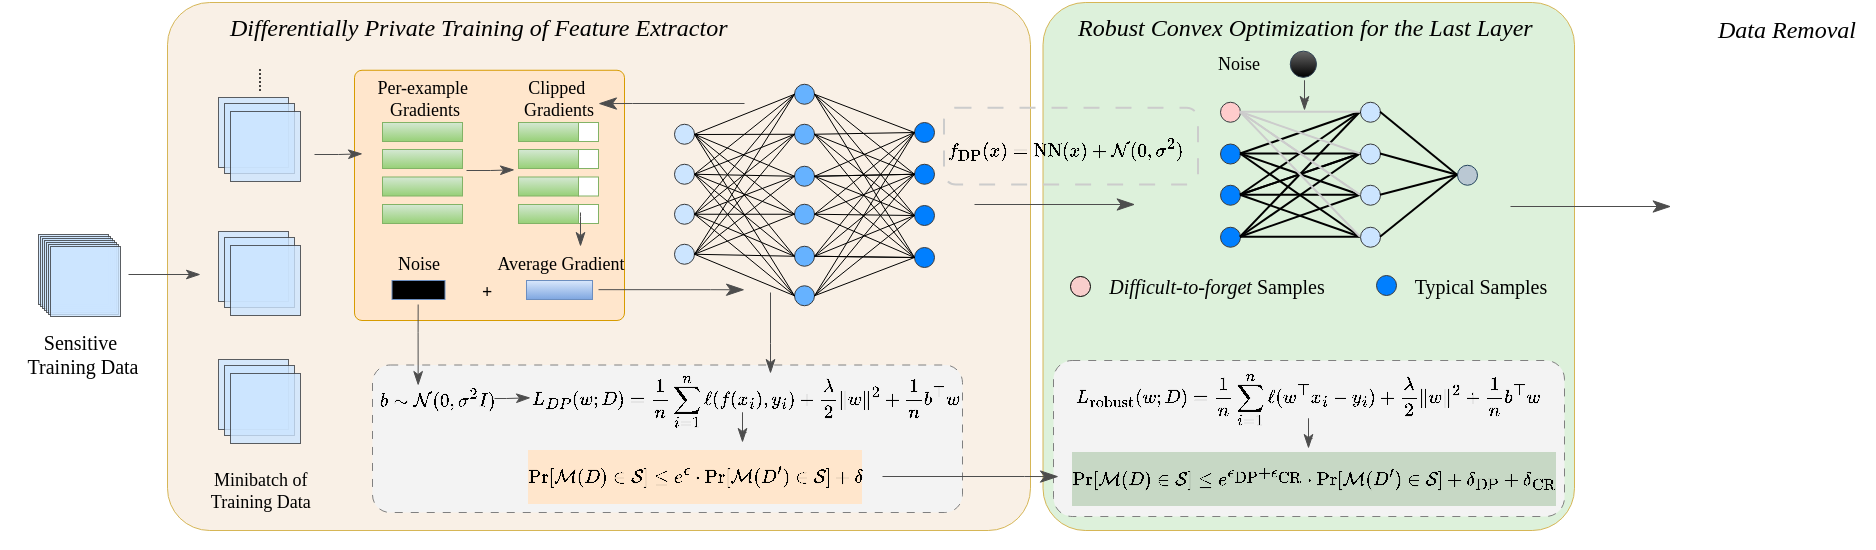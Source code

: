 <mxfile version="26.2.13" pages="2">
  <diagram name="第 1 页" id="GM0dqS-wm8BU5xjBhxpw">
    <mxGraphModel dx="870" dy="1608" grid="1" gridSize="10" guides="1" tooltips="1" connect="1" arrows="1" fold="1" page="1" pageScale="1" pageWidth="827" pageHeight="1169" math="1" shadow="0">
      <root>
        <mxCell id="0" />
        <mxCell id="1" parent="0" />
        <mxCell id="AB1XViqtD4gtvYILM2lC-33" value="" style="rounded=1;whiteSpace=wrap;html=1;arcSize=8;strokeWidth=0.5;fillColor=light-dark(#DDF1DB,#36210A);strokeColor=#d6b656;" vertex="1" parent="1">
          <mxGeometry x="544.25" y="-19" width="265.75" height="264" as="geometry" />
        </mxCell>
        <mxCell id="EaCpPoSZm-s5sCB1NcXg-171" value="" style="rounded=1;whiteSpace=wrap;html=1;arcSize=8;strokeWidth=0.5;fillColor=light-dark(#f9f0e6, #36210a);strokeColor=#d6b656;" vertex="1" parent="1">
          <mxGeometry x="106.5" y="-19" width="431.5" height="264" as="geometry" />
        </mxCell>
        <mxCell id="EaCpPoSZm-s5sCB1NcXg-173" value="" style="rounded=1;whiteSpace=wrap;html=1;arcSize=3;fillColor=#ffe6cc;strokeColor=#d79b00;strokeWidth=0.5;" vertex="1" parent="1">
          <mxGeometry x="200" y="14.88" width="135" height="125.12" as="geometry" />
        </mxCell>
        <mxCell id="EaCpPoSZm-s5sCB1NcXg-205" value="" style="rounded=1;whiteSpace=wrap;html=1;arcSize=12;strokeWidth=0.5;strokeColor=#808080;dashed=1;dashPattern=8 8;fillColor=#F3F3F3;" vertex="1" parent="1">
          <mxGeometry x="209" y="162.25" width="295" height="73.75" as="geometry" />
        </mxCell>
        <mxCell id="EaCpPoSZm-s5sCB1NcXg-2" value="" style="whiteSpace=wrap;html=1;aspect=fixed;strokeWidth=0.5;fillColor=#cce5ff;strokeColor=#36393d;opacity=80;" vertex="1" parent="1">
          <mxGeometry x="42" y="97" width="35" height="35" as="geometry" />
        </mxCell>
        <mxCell id="EaCpPoSZm-s5sCB1NcXg-5" value="" style="whiteSpace=wrap;html=1;aspect=fixed;strokeWidth=0.5;fillColor=#cce5ff;strokeColor=#36393d;opacity=80;" vertex="1" parent="1">
          <mxGeometry x="43" y="98" width="35" height="35" as="geometry" />
        </mxCell>
        <mxCell id="EaCpPoSZm-s5sCB1NcXg-6" value="" style="whiteSpace=wrap;html=1;aspect=fixed;strokeWidth=0.5;fillColor=#cce5ff;strokeColor=#36393d;opacity=80;" vertex="1" parent="1">
          <mxGeometry x="44" y="99" width="35" height="35" as="geometry" />
        </mxCell>
        <mxCell id="EaCpPoSZm-s5sCB1NcXg-7" value="" style="whiteSpace=wrap;html=1;aspect=fixed;strokeWidth=0.5;fillColor=#cce5ff;strokeColor=#36393d;opacity=80;" vertex="1" parent="1">
          <mxGeometry x="45" y="100" width="35" height="35" as="geometry" />
        </mxCell>
        <mxCell id="EaCpPoSZm-s5sCB1NcXg-8" value="" style="whiteSpace=wrap;html=1;aspect=fixed;strokeWidth=0.5;fillColor=#cce5ff;strokeColor=#36393d;opacity=80;" vertex="1" parent="1">
          <mxGeometry x="46" y="101" width="35" height="35" as="geometry" />
        </mxCell>
        <mxCell id="EaCpPoSZm-s5sCB1NcXg-9" value="" style="whiteSpace=wrap;html=1;aspect=fixed;strokeWidth=0.5;fillColor=#cce5ff;strokeColor=#36393d;opacity=80;" vertex="1" parent="1">
          <mxGeometry x="47" y="102" width="35" height="35" as="geometry" />
        </mxCell>
        <mxCell id="EaCpPoSZm-s5sCB1NcXg-10" value="Sensitive&amp;nbsp;&lt;div&gt;Training Data&lt;/div&gt;" style="text;html=1;align=center;verticalAlign=middle;resizable=0;points=[];autosize=1;strokeColor=none;fillColor=none;fontSize=10;fontFamily=Times New Roman;strokeWidth=0.5;" vertex="1" parent="1">
          <mxGeometry x="23.5" y="136.5" width="80" height="40" as="geometry" />
        </mxCell>
        <mxCell id="EaCpPoSZm-s5sCB1NcXg-15" value="Minibatch of&amp;nbsp;&lt;div&gt;Training&amp;nbsp;&lt;span style=&quot;background-color: transparent; color: light-dark(rgb(0, 0, 0), rgb(255, 255, 255));&quot;&gt;Data&amp;nbsp;&lt;/span&gt;&lt;/div&gt;" style="text;html=1;align=center;verticalAlign=middle;resizable=0;points=[];autosize=1;strokeColor=none;fillColor=none;fontSize=9;fontFamily=Times New Roman;" vertex="1" parent="1">
          <mxGeometry x="113.5" y="205" width="80" height="40" as="geometry" />
        </mxCell>
        <mxCell id="EaCpPoSZm-s5sCB1NcXg-16" value="" style="whiteSpace=wrap;html=1;aspect=fixed;strokeWidth=0.5;fillColor=#cce5ff;strokeColor=#36393d;opacity=80;" vertex="1" parent="1">
          <mxGeometry x="132" y="159.5" width="35" height="35" as="geometry" />
        </mxCell>
        <mxCell id="EaCpPoSZm-s5sCB1NcXg-17" value="" style="whiteSpace=wrap;html=1;aspect=fixed;strokeWidth=0.5;fillColor=#cce5ff;strokeColor=#36393d;opacity=80;" vertex="1" parent="1">
          <mxGeometry x="135" y="162.5" width="35" height="35" as="geometry" />
        </mxCell>
        <mxCell id="EaCpPoSZm-s5sCB1NcXg-22" value="" style="rounded=0;whiteSpace=wrap;html=1;strokeWidth=0.5;fillColor=#d5e8d4;strokeColor=#82b366;gradientColor=#97d077;" vertex="1" parent="1">
          <mxGeometry x="214" y="41" width="40" height="9.5" as="geometry" />
        </mxCell>
        <mxCell id="EaCpPoSZm-s5sCB1NcXg-24" value="" style="rounded=0;whiteSpace=wrap;html=1;strokeWidth=0.5;fillColor=#d5e8d4;strokeColor=#82b366;gradientColor=#97d077;" vertex="1" parent="1">
          <mxGeometry x="214" y="54.5" width="40" height="9.5" as="geometry" />
        </mxCell>
        <mxCell id="EaCpPoSZm-s5sCB1NcXg-25" value="" style="rounded=0;whiteSpace=wrap;html=1;strokeWidth=0.5;fillColor=#d5e8d4;strokeColor=#82b366;gradientColor=#97d077;" vertex="1" parent="1">
          <mxGeometry x="214" y="68.25" width="40" height="9.5" as="geometry" />
        </mxCell>
        <mxCell id="EaCpPoSZm-s5sCB1NcXg-26" value="" style="rounded=0;whiteSpace=wrap;html=1;strokeWidth=0.5;fillColor=#d5e8d4;strokeColor=#82b366;gradientColor=#97d077;" vertex="1" parent="1">
          <mxGeometry x="214" y="82" width="40" height="9.5" as="geometry" />
        </mxCell>
        <mxCell id="EaCpPoSZm-s5sCB1NcXg-27" value="Per-example&amp;nbsp;&lt;div&gt;Gradients&lt;/div&gt;" style="text;html=1;align=center;verticalAlign=middle;resizable=0;points=[];autosize=1;strokeColor=none;fillColor=none;fontSize=9;fontFamily=Times New Roman;" vertex="1" parent="1">
          <mxGeometry x="200" y="9" width="70" height="40" as="geometry" />
        </mxCell>
        <mxCell id="EaCpPoSZm-s5sCB1NcXg-28" value="......" style="text;html=1;align=center;verticalAlign=middle;resizable=0;points=[];autosize=1;strokeColor=none;fillColor=none;fontSize=8;fontFamily=Times New Roman;rotation=90;" vertex="1" parent="1">
          <mxGeometry x="136" y="9.5" width="40" height="20" as="geometry" />
        </mxCell>
        <mxCell id="EaCpPoSZm-s5sCB1NcXg-30" value="" style="rounded=0;whiteSpace=wrap;html=1;strokeWidth=0.5;fillColor=#d5e8d4;strokeColor=#82b366;gradientColor=#97d077;" vertex="1" parent="1">
          <mxGeometry x="282" y="41" width="30" height="9.5" as="geometry" />
        </mxCell>
        <mxCell id="EaCpPoSZm-s5sCB1NcXg-31" value="" style="rounded=0;whiteSpace=wrap;html=1;strokeWidth=0.5;strokeColor=light-dark(#82b366, #ededed);" vertex="1" parent="1">
          <mxGeometry x="312" y="41" width="10" height="9.5" as="geometry" />
        </mxCell>
        <mxCell id="EaCpPoSZm-s5sCB1NcXg-32" value="" style="rounded=0;whiteSpace=wrap;html=1;strokeWidth=0.5;fillColor=#d5e8d4;strokeColor=#82b366;gradientColor=#97d077;" vertex="1" parent="1">
          <mxGeometry x="282" y="54.5" width="30" height="9.5" as="geometry" />
        </mxCell>
        <mxCell id="EaCpPoSZm-s5sCB1NcXg-33" value="" style="rounded=0;whiteSpace=wrap;html=1;strokeWidth=0.5;strokeColor=light-dark(#82b366, #ededed);" vertex="1" parent="1">
          <mxGeometry x="312" y="54.5" width="10" height="9.5" as="geometry" />
        </mxCell>
        <mxCell id="EaCpPoSZm-s5sCB1NcXg-34" value="" style="rounded=0;whiteSpace=wrap;html=1;strokeWidth=0.5;fillColor=#d5e8d4;strokeColor=#82b366;gradientColor=#97d077;" vertex="1" parent="1">
          <mxGeometry x="282" y="68.25" width="30" height="9.5" as="geometry" />
        </mxCell>
        <mxCell id="EaCpPoSZm-s5sCB1NcXg-35" value="" style="rounded=0;whiteSpace=wrap;html=1;strokeWidth=0.5;strokeColor=light-dark(#82b366, #ededed);" vertex="1" parent="1">
          <mxGeometry x="312" y="68.25" width="10" height="9.5" as="geometry" />
        </mxCell>
        <mxCell id="EaCpPoSZm-s5sCB1NcXg-36" value="" style="rounded=0;whiteSpace=wrap;html=1;strokeWidth=0.5;fillColor=#d5e8d4;strokeColor=#82b366;gradientColor=#97d077;" vertex="1" parent="1">
          <mxGeometry x="282" y="82" width="30" height="9.5" as="geometry" />
        </mxCell>
        <mxCell id="EaCpPoSZm-s5sCB1NcXg-37" value="" style="rounded=0;whiteSpace=wrap;html=1;strokeWidth=0.5;strokeColor=light-dark(#82b366, #ededed);" vertex="1" parent="1">
          <mxGeometry x="312" y="82" width="10" height="9.5" as="geometry" />
        </mxCell>
        <mxCell id="EaCpPoSZm-s5sCB1NcXg-38" value="Clipped&amp;nbsp;&lt;div&gt;Gradients&lt;/div&gt;" style="text;html=1;align=center;verticalAlign=middle;resizable=0;points=[];autosize=1;strokeColor=none;fillColor=none;fontSize=9;fontFamily=Times New Roman;" vertex="1" parent="1">
          <mxGeometry x="272" y="9" width="60" height="40" as="geometry" />
        </mxCell>
        <mxCell id="EaCpPoSZm-s5sCB1NcXg-39" value="" style="rounded=0;whiteSpace=wrap;html=1;strokeWidth=0.5;fillColor=#dae8fc;strokeColor=#6c8ebf;gradientColor=#7ea6e0;" vertex="1" parent="1">
          <mxGeometry x="286" y="120" width="33" height="9.5" as="geometry" />
        </mxCell>
        <mxCell id="EaCpPoSZm-s5sCB1NcXg-40" value="Average&amp;nbsp;&lt;span style=&quot;background-color: transparent; color: light-dark(rgb(0, 0, 0), rgb(255, 255, 255));&quot;&gt;Gradient&lt;/span&gt;" style="text;html=1;align=center;verticalAlign=middle;resizable=0;points=[];autosize=1;strokeColor=none;fillColor=none;fontSize=9;fontFamily=Times New Roman;" vertex="1" parent="1">
          <mxGeometry x="257.5" y="102" width="90" height="20" as="geometry" />
        </mxCell>
        <mxCell id="EaCpPoSZm-s5sCB1NcXg-49" value="" style="ellipse;whiteSpace=wrap;html=1;aspect=fixed;fillColor=#66B2FF;strokeColor=#36393d;strokeWidth=0.5;" vertex="1" parent="1">
          <mxGeometry x="420" y="81.88" width="10" height="10" as="geometry" />
        </mxCell>
        <mxCell id="EaCpPoSZm-s5sCB1NcXg-53" value="" style="ellipse;whiteSpace=wrap;html=1;aspect=fixed;fillColor=#66B2FF;strokeColor=#36393d;strokeWidth=0.5;" vertex="1" parent="1">
          <mxGeometry x="420" y="62.88" width="10" height="10" as="geometry" />
        </mxCell>
        <mxCell id="EaCpPoSZm-s5sCB1NcXg-54" value="" style="ellipse;whiteSpace=wrap;html=1;aspect=fixed;fillColor=#66B2FF;strokeColor=#36393d;strokeWidth=0.5;" vertex="1" parent="1">
          <mxGeometry x="420" y="41.88" width="10" height="10" as="geometry" />
        </mxCell>
        <mxCell id="EaCpPoSZm-s5sCB1NcXg-55" value="" style="ellipse;whiteSpace=wrap;html=1;aspect=fixed;fillColor=#66B2FF;strokeColor=#36393d;strokeWidth=0.5;" vertex="1" parent="1">
          <mxGeometry x="420" y="21.88" width="10" height="10" as="geometry" />
        </mxCell>
        <mxCell id="EaCpPoSZm-s5sCB1NcXg-56" value="" style="ellipse;whiteSpace=wrap;html=1;aspect=fixed;fillColor=#66B2FF;strokeColor=#36393d;strokeWidth=0.5;" vertex="1" parent="1">
          <mxGeometry x="420" y="102.88" width="10" height="10" as="geometry" />
        </mxCell>
        <mxCell id="EaCpPoSZm-s5sCB1NcXg-64" value="" style="ellipse;whiteSpace=wrap;html=1;aspect=fixed;fillColor=#007FFF;strokeColor=#36393d;strokeWidth=0.5;direction=east;" vertex="1" parent="1">
          <mxGeometry x="480" y="82.5" width="10" height="10" as="geometry" />
        </mxCell>
        <mxCell id="EaCpPoSZm-s5sCB1NcXg-65" value="" style="ellipse;whiteSpace=wrap;html=1;aspect=fixed;fillColor=#007FFF;strokeColor=#36393d;strokeWidth=0.5;direction=east;" vertex="1" parent="1">
          <mxGeometry x="480" y="61.88" width="10" height="10" as="geometry" />
        </mxCell>
        <mxCell id="EaCpPoSZm-s5sCB1NcXg-66" value="" style="ellipse;whiteSpace=wrap;html=1;aspect=fixed;fillColor=#007FFF;strokeColor=#36393d;strokeWidth=0.5;direction=east;" vertex="1" parent="1">
          <mxGeometry x="480" y="41.0" width="10" height="10" as="geometry" />
        </mxCell>
        <mxCell id="EaCpPoSZm-s5sCB1NcXg-68" value="" style="ellipse;whiteSpace=wrap;html=1;aspect=fixed;fillColor=#007FFF;strokeColor=#36393d;strokeWidth=0.5;direction=east;" vertex="1" parent="1">
          <mxGeometry x="480" y="103.5" width="10" height="10" as="geometry" />
        </mxCell>
        <mxCell id="EaCpPoSZm-s5sCB1NcXg-70" value="" style="rounded=0;whiteSpace=wrap;html=1;strokeWidth=0.5;fillColor=light-dark(#000000,#1D293B);strokeColor=#6c8ebf;gradientColor=#7ea6e0;" vertex="1" parent="1">
          <mxGeometry x="218.75" y="120" width="26.5" height="9.5" as="geometry" />
        </mxCell>
        <mxCell id="EaCpPoSZm-s5sCB1NcXg-72" value="" style="ellipse;whiteSpace=wrap;html=1;aspect=fixed;fillColor=#66B2FF;strokeColor=#36393d;strokeWidth=0.5;" vertex="1" parent="1">
          <mxGeometry x="420" y="122.63" width="10" height="10" as="geometry" />
        </mxCell>
        <mxCell id="EaCpPoSZm-s5sCB1NcXg-74" value="" style="ellipse;whiteSpace=wrap;html=1;aspect=fixed;fillColor=#cce5ff;strokeColor=#36393d;strokeWidth=0.5;" vertex="1" parent="1">
          <mxGeometry x="360" y="81.88" width="10" height="10" as="geometry" />
        </mxCell>
        <mxCell id="EaCpPoSZm-s5sCB1NcXg-75" value="" style="ellipse;whiteSpace=wrap;html=1;aspect=fixed;fillColor=#cce5ff;strokeColor=#36393d;strokeWidth=0.5;" vertex="1" parent="1">
          <mxGeometry x="360" y="61.88" width="10" height="10" as="geometry" />
        </mxCell>
        <mxCell id="EaCpPoSZm-s5sCB1NcXg-84" style="rounded=0;orthogonalLoop=1;jettySize=auto;html=1;exitX=1;exitY=0.5;exitDx=0;exitDy=0;entryX=0;entryY=0.5;entryDx=0;entryDy=0;strokeColor=default;endArrow=none;startFill=0;strokeWidth=0.5;" edge="1" parent="1" source="EaCpPoSZm-s5sCB1NcXg-76" target="EaCpPoSZm-s5sCB1NcXg-55">
          <mxGeometry relative="1" as="geometry">
            <mxPoint x="407.75" y="56.002" as="targetPoint" />
          </mxGeometry>
        </mxCell>
        <mxCell id="EaCpPoSZm-s5sCB1NcXg-76" value="" style="ellipse;whiteSpace=wrap;html=1;aspect=fixed;fillColor=#cce5ff;strokeColor=#36393d;strokeWidth=0.5;" vertex="1" parent="1">
          <mxGeometry x="360" y="41.88" width="10" height="10" as="geometry" />
        </mxCell>
        <mxCell id="EaCpPoSZm-s5sCB1NcXg-78" value="" style="ellipse;whiteSpace=wrap;html=1;aspect=fixed;fillColor=#cce5ff;strokeColor=#36393d;strokeWidth=0.5;" vertex="1" parent="1">
          <mxGeometry x="360" y="101.88" width="10" height="10" as="geometry" />
        </mxCell>
        <mxCell id="EaCpPoSZm-s5sCB1NcXg-85" value="Noise" style="text;html=1;align=center;verticalAlign=middle;resizable=0;points=[];autosize=1;strokeColor=none;fillColor=none;fontSize=9;fontFamily=Times New Roman;" vertex="1" parent="1">
          <mxGeometry x="212" y="102" width="40" height="20" as="geometry" />
        </mxCell>
        <mxCell id="EaCpPoSZm-s5sCB1NcXg-86" style="rounded=0;orthogonalLoop=1;jettySize=auto;html=1;exitX=1;exitY=0.5;exitDx=0;exitDy=0;entryX=0;entryY=0.5;entryDx=0;entryDy=0;strokeColor=default;endArrow=none;startFill=0;strokeWidth=0.5;" edge="1" parent="1" source="EaCpPoSZm-s5sCB1NcXg-75" target="EaCpPoSZm-s5sCB1NcXg-55">
          <mxGeometry relative="1" as="geometry">
            <mxPoint x="418.75" y="57.88" as="targetPoint" />
            <mxPoint x="378.75" y="67.88" as="sourcePoint" />
          </mxGeometry>
        </mxCell>
        <mxCell id="EaCpPoSZm-s5sCB1NcXg-87" style="rounded=0;orthogonalLoop=1;jettySize=auto;html=1;exitX=1;exitY=0.5;exitDx=0;exitDy=0;entryX=0;entryY=0.5;entryDx=0;entryDy=0;strokeColor=default;endArrow=none;startFill=0;strokeWidth=0.5;" edge="1" parent="1" source="EaCpPoSZm-s5sCB1NcXg-74" target="EaCpPoSZm-s5sCB1NcXg-55">
          <mxGeometry relative="1" as="geometry">
            <mxPoint x="418.75" y="57.88" as="targetPoint" />
            <mxPoint x="378.75" y="77.88" as="sourcePoint" />
          </mxGeometry>
        </mxCell>
        <mxCell id="EaCpPoSZm-s5sCB1NcXg-88" style="rounded=0;orthogonalLoop=1;jettySize=auto;html=1;exitX=1;exitY=0.5;exitDx=0;exitDy=0;entryX=0;entryY=0.5;entryDx=0;entryDy=0;strokeColor=default;endArrow=none;startFill=0;strokeWidth=0.5;" edge="1" parent="1" source="EaCpPoSZm-s5sCB1NcXg-78" target="EaCpPoSZm-s5sCB1NcXg-55">
          <mxGeometry relative="1" as="geometry">
            <mxPoint x="418.75" y="57.88" as="targetPoint" />
            <mxPoint x="378.75" y="87.88" as="sourcePoint" />
          </mxGeometry>
        </mxCell>
        <mxCell id="EaCpPoSZm-s5sCB1NcXg-90" style="rounded=0;orthogonalLoop=1;jettySize=auto;html=1;entryX=0;entryY=0.5;entryDx=0;entryDy=0;strokeColor=default;endArrow=none;startFill=0;strokeWidth=0.5;exitX=1;exitY=0.5;exitDx=0;exitDy=0;" edge="1" parent="1" source="EaCpPoSZm-s5sCB1NcXg-75" target="EaCpPoSZm-s5sCB1NcXg-54">
          <mxGeometry relative="1" as="geometry">
            <mxPoint x="431.25" y="68.07" as="targetPoint" />
            <mxPoint x="370.25" y="68.07" as="sourcePoint" />
          </mxGeometry>
        </mxCell>
        <mxCell id="EaCpPoSZm-s5sCB1NcXg-91" style="rounded=0;orthogonalLoop=1;jettySize=auto;html=1;entryX=0;entryY=0.5;entryDx=0;entryDy=0;strokeColor=default;endArrow=none;startFill=0;strokeWidth=0.5;exitX=1;exitY=0.5;exitDx=0;exitDy=0;" edge="1" parent="1" source="EaCpPoSZm-s5sCB1NcXg-74" target="EaCpPoSZm-s5sCB1NcXg-53">
          <mxGeometry relative="1" as="geometry">
            <mxPoint x="438.75" y="77.88" as="targetPoint" />
            <mxPoint x="377.75" y="83.88" as="sourcePoint" />
          </mxGeometry>
        </mxCell>
        <mxCell id="EaCpPoSZm-s5sCB1NcXg-92" style="rounded=0;orthogonalLoop=1;jettySize=auto;html=1;strokeColor=default;endArrow=none;startFill=0;strokeWidth=0.5;exitX=1;exitY=0.5;exitDx=0;exitDy=0;entryX=0;entryY=0.5;entryDx=0;entryDy=0;" edge="1" parent="1" source="EaCpPoSZm-s5sCB1NcXg-74" target="EaCpPoSZm-s5sCB1NcXg-54">
          <mxGeometry relative="1" as="geometry">
            <mxPoint x="407.75" y="63.88" as="targetPoint" />
            <mxPoint x="368.75" y="77.88" as="sourcePoint" />
          </mxGeometry>
        </mxCell>
        <mxCell id="EaCpPoSZm-s5sCB1NcXg-93" style="rounded=0;orthogonalLoop=1;jettySize=auto;html=1;entryX=0;entryY=0.5;entryDx=0;entryDy=0;strokeColor=default;endArrow=none;startFill=0;strokeWidth=0.5;exitX=1;exitY=0.5;exitDx=0;exitDy=0;" edge="1" parent="1" source="EaCpPoSZm-s5sCB1NcXg-78" target="EaCpPoSZm-s5sCB1NcXg-54">
          <mxGeometry relative="1" as="geometry">
            <mxPoint x="418.75" y="77.88" as="targetPoint" />
            <mxPoint x="378.75" y="87.88" as="sourcePoint" />
          </mxGeometry>
        </mxCell>
        <mxCell id="EaCpPoSZm-s5sCB1NcXg-94" style="rounded=0;orthogonalLoop=1;jettySize=auto;html=1;entryX=0;entryY=0.5;entryDx=0;entryDy=0;strokeColor=default;endArrow=none;startFill=0;strokeWidth=0.5;exitX=1;exitY=0.5;exitDx=0;exitDy=0;" edge="1" parent="1" source="EaCpPoSZm-s5sCB1NcXg-78" target="EaCpPoSZm-s5sCB1NcXg-53">
          <mxGeometry relative="1" as="geometry">
            <mxPoint x="428.75" y="87.88" as="targetPoint" />
            <mxPoint x="388.75" y="97.88" as="sourcePoint" />
          </mxGeometry>
        </mxCell>
        <mxCell id="EaCpPoSZm-s5sCB1NcXg-95" style="rounded=0;orthogonalLoop=1;jettySize=auto;html=1;entryX=1;entryY=0.5;entryDx=0;entryDy=0;strokeColor=default;endArrow=none;startFill=0;strokeWidth=0.5;exitX=0;exitY=0.5;exitDx=0;exitDy=0;" edge="1" parent="1" source="EaCpPoSZm-s5sCB1NcXg-53" target="EaCpPoSZm-s5sCB1NcXg-75">
          <mxGeometry relative="1" as="geometry">
            <mxPoint x="438.75" y="97.88" as="targetPoint" />
            <mxPoint x="398.75" y="107.88" as="sourcePoint" />
          </mxGeometry>
        </mxCell>
        <mxCell id="EaCpPoSZm-s5sCB1NcXg-96" style="rounded=0;orthogonalLoop=1;jettySize=auto;html=1;entryX=0;entryY=0.5;entryDx=0;entryDy=0;strokeColor=default;endArrow=none;startFill=0;strokeWidth=0.5;exitX=1;exitY=0.5;exitDx=0;exitDy=0;" edge="1" parent="1" source="EaCpPoSZm-s5sCB1NcXg-76" target="EaCpPoSZm-s5sCB1NcXg-53">
          <mxGeometry relative="1" as="geometry">
            <mxPoint x="448.75" y="107.88" as="targetPoint" />
            <mxPoint x="408.75" y="117.88" as="sourcePoint" />
          </mxGeometry>
        </mxCell>
        <mxCell id="EaCpPoSZm-s5sCB1NcXg-97" style="rounded=0;orthogonalLoop=1;jettySize=auto;html=1;entryX=0;entryY=0.5;entryDx=0;entryDy=0;strokeColor=default;endArrow=none;startFill=0;strokeWidth=0.5;exitX=1;exitY=0.5;exitDx=0;exitDy=0;" edge="1" parent="1" source="EaCpPoSZm-s5sCB1NcXg-78" target="EaCpPoSZm-s5sCB1NcXg-49">
          <mxGeometry relative="1" as="geometry">
            <mxPoint x="458.75" y="117.88" as="targetPoint" />
            <mxPoint x="418.75" y="127.88" as="sourcePoint" />
          </mxGeometry>
        </mxCell>
        <mxCell id="EaCpPoSZm-s5sCB1NcXg-98" style="rounded=0;orthogonalLoop=1;jettySize=auto;html=1;entryX=0;entryY=0.5;entryDx=0;entryDy=0;strokeColor=default;endArrow=none;startFill=0;strokeWidth=0.5;exitX=1;exitY=0.5;exitDx=0;exitDy=0;" edge="1" parent="1" source="EaCpPoSZm-s5sCB1NcXg-74" target="EaCpPoSZm-s5sCB1NcXg-49">
          <mxGeometry relative="1" as="geometry">
            <mxPoint x="468.75" y="127.88" as="targetPoint" />
            <mxPoint x="428.75" y="137.88" as="sourcePoint" />
          </mxGeometry>
        </mxCell>
        <mxCell id="EaCpPoSZm-s5sCB1NcXg-99" style="rounded=0;orthogonalLoop=1;jettySize=auto;html=1;strokeColor=default;endArrow=none;startFill=0;strokeWidth=0.5;exitX=1;exitY=0.5;exitDx=0;exitDy=0;entryX=0;entryY=0.5;entryDx=0;entryDy=0;" edge="1" parent="1" source="EaCpPoSZm-s5sCB1NcXg-75" target="EaCpPoSZm-s5sCB1NcXg-49">
          <mxGeometry relative="1" as="geometry">
            <mxPoint x="407.75" y="83.88" as="targetPoint" />
            <mxPoint x="362" y="101.38" as="sourcePoint" />
          </mxGeometry>
        </mxCell>
        <mxCell id="EaCpPoSZm-s5sCB1NcXg-100" style="rounded=0;orthogonalLoop=1;jettySize=auto;html=1;entryX=0;entryY=0.5;entryDx=0;entryDy=0;strokeColor=default;endArrow=none;startFill=0;strokeWidth=0.5;exitX=1;exitY=0.5;exitDx=0;exitDy=0;" edge="1" parent="1" source="EaCpPoSZm-s5sCB1NcXg-76" target="EaCpPoSZm-s5sCB1NcXg-49">
          <mxGeometry relative="1" as="geometry">
            <mxPoint x="418.75" y="87.88" as="targetPoint" />
            <mxPoint x="378.75" y="87.88" as="sourcePoint" />
          </mxGeometry>
        </mxCell>
        <mxCell id="EaCpPoSZm-s5sCB1NcXg-101" style="rounded=0;orthogonalLoop=1;jettySize=auto;html=1;entryX=0;entryY=0.5;entryDx=0;entryDy=0;strokeColor=default;endArrow=none;startFill=0;strokeWidth=0.5;exitX=1;exitY=0.5;exitDx=0;exitDy=0;" edge="1" parent="1" source="EaCpPoSZm-s5sCB1NcXg-78" target="EaCpPoSZm-s5sCB1NcXg-56">
          <mxGeometry relative="1" as="geometry">
            <mxPoint x="418.75" y="87.88" as="targetPoint" />
            <mxPoint x="378.75" y="97.88" as="sourcePoint" />
          </mxGeometry>
        </mxCell>
        <mxCell id="EaCpPoSZm-s5sCB1NcXg-102" style="rounded=0;orthogonalLoop=1;jettySize=auto;html=1;entryX=0;entryY=0.5;entryDx=0;entryDy=0;strokeColor=default;endArrow=none;startFill=0;strokeWidth=0.5;exitX=1;exitY=0.5;exitDx=0;exitDy=0;" edge="1" parent="1" source="EaCpPoSZm-s5sCB1NcXg-74" target="EaCpPoSZm-s5sCB1NcXg-56">
          <mxGeometry relative="1" as="geometry">
            <mxPoint x="428.75" y="97.88" as="targetPoint" />
            <mxPoint x="367.75" y="83.88" as="sourcePoint" />
          </mxGeometry>
        </mxCell>
        <mxCell id="EaCpPoSZm-s5sCB1NcXg-103" style="rounded=0;orthogonalLoop=1;jettySize=auto;html=1;entryX=0;entryY=0.5;entryDx=0;entryDy=0;strokeColor=default;endArrow=none;startFill=0;strokeWidth=0.5;exitX=1;exitY=0.5;exitDx=0;exitDy=0;" edge="1" parent="1" source="EaCpPoSZm-s5sCB1NcXg-75" target="EaCpPoSZm-s5sCB1NcXg-56">
          <mxGeometry relative="1" as="geometry">
            <mxPoint x="418.75" y="97.88" as="targetPoint" />
            <mxPoint x="378.75" y="87.88" as="sourcePoint" />
          </mxGeometry>
        </mxCell>
        <mxCell id="EaCpPoSZm-s5sCB1NcXg-104" style="rounded=0;orthogonalLoop=1;jettySize=auto;html=1;entryX=0;entryY=0.5;entryDx=0;entryDy=0;strokeColor=default;endArrow=none;startFill=0;strokeWidth=0.5;exitX=1;exitY=0.5;exitDx=0;exitDy=0;" edge="1" parent="1" source="EaCpPoSZm-s5sCB1NcXg-76" target="EaCpPoSZm-s5sCB1NcXg-56">
          <mxGeometry relative="1" as="geometry">
            <mxPoint x="418.75" y="97.88" as="targetPoint" />
            <mxPoint x="378.75" y="77.88" as="sourcePoint" />
          </mxGeometry>
        </mxCell>
        <mxCell id="EaCpPoSZm-s5sCB1NcXg-105" style="rounded=0;orthogonalLoop=1;jettySize=auto;html=1;entryX=0;entryY=0.5;entryDx=0;entryDy=0;strokeColor=default;endArrow=none;startFill=0;strokeWidth=0.5;exitX=1;exitY=0.5;exitDx=0;exitDy=0;" edge="1" parent="1" source="EaCpPoSZm-s5sCB1NcXg-78" target="EaCpPoSZm-s5sCB1NcXg-72">
          <mxGeometry relative="1" as="geometry">
            <mxPoint x="418.75" y="97.88" as="targetPoint" />
            <mxPoint x="378.75" y="67.88" as="sourcePoint" />
          </mxGeometry>
        </mxCell>
        <mxCell id="EaCpPoSZm-s5sCB1NcXg-106" style="rounded=0;orthogonalLoop=1;jettySize=auto;html=1;entryX=0;entryY=0.5;entryDx=0;entryDy=0;strokeColor=default;endArrow=none;startFill=0;strokeWidth=0.5;exitX=1;exitY=0.5;exitDx=0;exitDy=0;" edge="1" parent="1" source="EaCpPoSZm-s5sCB1NcXg-74" target="EaCpPoSZm-s5sCB1NcXg-72">
          <mxGeometry relative="1" as="geometry">
            <mxPoint x="418.75" y="107.88" as="targetPoint" />
            <mxPoint x="378.75" y="97.88" as="sourcePoint" />
          </mxGeometry>
        </mxCell>
        <mxCell id="EaCpPoSZm-s5sCB1NcXg-107" style="rounded=0;orthogonalLoop=1;jettySize=auto;html=1;entryX=0;entryY=0.5;entryDx=0;entryDy=0;strokeColor=default;endArrow=none;startFill=0;strokeWidth=0.5;exitX=1;exitY=0.5;exitDx=0;exitDy=0;" edge="1" parent="1" source="EaCpPoSZm-s5sCB1NcXg-75" target="EaCpPoSZm-s5sCB1NcXg-72">
          <mxGeometry relative="1" as="geometry">
            <mxPoint x="418.75" y="107.88" as="targetPoint" />
            <mxPoint x="378.75" y="87.88" as="sourcePoint" />
          </mxGeometry>
        </mxCell>
        <mxCell id="EaCpPoSZm-s5sCB1NcXg-108" style="rounded=0;orthogonalLoop=1;jettySize=auto;html=1;entryX=0;entryY=0.5;entryDx=0;entryDy=0;strokeColor=default;endArrow=none;startFill=0;strokeWidth=0.5;exitX=1;exitY=0.5;exitDx=0;exitDy=0;" edge="1" parent="1" source="EaCpPoSZm-s5sCB1NcXg-76" target="EaCpPoSZm-s5sCB1NcXg-72">
          <mxGeometry relative="1" as="geometry">
            <mxPoint x="418.75" y="107.88" as="targetPoint" />
            <mxPoint x="378.75" y="77.88" as="sourcePoint" />
          </mxGeometry>
        </mxCell>
        <mxCell id="EaCpPoSZm-s5sCB1NcXg-137" style="rounded=0;orthogonalLoop=1;jettySize=auto;html=1;exitX=0;exitY=0.5;exitDx=0;exitDy=0;entryX=1;entryY=0.5;entryDx=0;entryDy=0;strokeColor=default;endArrow=none;startFill=0;strokeWidth=0.5;" edge="1" parent="1" source="EaCpPoSZm-s5sCB1NcXg-66" target="EaCpPoSZm-s5sCB1NcXg-55">
          <mxGeometry relative="1" as="geometry">
            <mxPoint x="418.75" y="57.88" as="targetPoint" />
            <mxPoint x="378.75" y="67.88" as="sourcePoint" />
          </mxGeometry>
        </mxCell>
        <mxCell id="EaCpPoSZm-s5sCB1NcXg-138" style="rounded=0;orthogonalLoop=1;jettySize=auto;html=1;exitX=0;exitY=0.5;exitDx=0;exitDy=0;entryX=1;entryY=0.5;entryDx=0;entryDy=0;strokeColor=default;endArrow=none;startFill=0;strokeWidth=0.5;" edge="1" parent="1" source="EaCpPoSZm-s5sCB1NcXg-65" target="EaCpPoSZm-s5sCB1NcXg-55">
          <mxGeometry relative="1" as="geometry">
            <mxPoint x="425.75" y="57.88" as="targetPoint" />
            <mxPoint x="464.75" y="67.88" as="sourcePoint" />
          </mxGeometry>
        </mxCell>
        <mxCell id="EaCpPoSZm-s5sCB1NcXg-139" style="edgeStyle=none;rounded=0;orthogonalLoop=1;jettySize=auto;html=1;entryX=0;entryY=0.5;entryDx=0;entryDy=0;" edge="1" parent="1" source="EaCpPoSZm-s5sCB1NcXg-65" target="EaCpPoSZm-s5sCB1NcXg-65">
          <mxGeometry relative="1" as="geometry" />
        </mxCell>
        <mxCell id="EaCpPoSZm-s5sCB1NcXg-140" style="rounded=0;orthogonalLoop=1;jettySize=auto;html=1;exitX=0;exitY=0.5;exitDx=0;exitDy=0;entryX=1;entryY=0.5;entryDx=0;entryDy=0;strokeColor=default;endArrow=none;startFill=0;strokeWidth=0.5;" edge="1" parent="1" source="EaCpPoSZm-s5sCB1NcXg-64" target="EaCpPoSZm-s5sCB1NcXg-55">
          <mxGeometry relative="1" as="geometry">
            <mxPoint x="425.75" y="57.88" as="targetPoint" />
            <mxPoint x="464.75" y="77.88" as="sourcePoint" />
          </mxGeometry>
        </mxCell>
        <mxCell id="EaCpPoSZm-s5sCB1NcXg-141" style="rounded=0;orthogonalLoop=1;jettySize=auto;html=1;exitX=0;exitY=0.5;exitDx=0;exitDy=0;entryX=1;entryY=0.5;entryDx=0;entryDy=0;strokeColor=default;endArrow=none;startFill=0;strokeWidth=0.5;" edge="1" parent="1" source="EaCpPoSZm-s5sCB1NcXg-64" target="EaCpPoSZm-s5sCB1NcXg-54">
          <mxGeometry relative="1" as="geometry">
            <mxPoint x="425.75" y="57.88" as="targetPoint" />
            <mxPoint x="464.75" y="87.88" as="sourcePoint" />
          </mxGeometry>
        </mxCell>
        <mxCell id="EaCpPoSZm-s5sCB1NcXg-142" style="rounded=0;orthogonalLoop=1;jettySize=auto;html=1;exitX=0;exitY=0.5;exitDx=0;exitDy=0;entryX=1;entryY=0.5;entryDx=0;entryDy=0;strokeColor=default;endArrow=none;startFill=0;strokeWidth=0.5;" edge="1" parent="1" source="EaCpPoSZm-s5sCB1NcXg-68" target="EaCpPoSZm-s5sCB1NcXg-55">
          <mxGeometry relative="1" as="geometry">
            <mxPoint x="425.75" y="67.88" as="targetPoint" />
            <mxPoint x="464.75" y="87.88" as="sourcePoint" />
          </mxGeometry>
        </mxCell>
        <mxCell id="EaCpPoSZm-s5sCB1NcXg-143" style="rounded=0;orthogonalLoop=1;jettySize=auto;html=1;exitX=0;exitY=0.5;exitDx=0;exitDy=0;entryX=1;entryY=0.5;entryDx=0;entryDy=0;strokeColor=default;endArrow=none;startFill=0;strokeWidth=0.5;" edge="1" parent="1" source="EaCpPoSZm-s5sCB1NcXg-66" target="EaCpPoSZm-s5sCB1NcXg-54">
          <mxGeometry relative="1" as="geometry">
            <mxPoint x="425.75" y="67.88" as="targetPoint" />
            <mxPoint x="464.75" y="87.88" as="sourcePoint" />
          </mxGeometry>
        </mxCell>
        <mxCell id="EaCpPoSZm-s5sCB1NcXg-144" style="rounded=0;orthogonalLoop=1;jettySize=auto;html=1;exitX=0;exitY=0.5;exitDx=0;exitDy=0;entryX=1;entryY=0.5;entryDx=0;entryDy=0;strokeColor=default;endArrow=none;startFill=0;strokeWidth=0.5;" edge="1" parent="1" source="EaCpPoSZm-s5sCB1NcXg-65" target="EaCpPoSZm-s5sCB1NcXg-54">
          <mxGeometry relative="1" as="geometry">
            <mxPoint x="435.75" y="77.88" as="targetPoint" />
            <mxPoint x="474.75" y="97.88" as="sourcePoint" />
          </mxGeometry>
        </mxCell>
        <mxCell id="EaCpPoSZm-s5sCB1NcXg-145" style="rounded=0;orthogonalLoop=1;jettySize=auto;html=1;exitX=0;exitY=0.5;exitDx=0;exitDy=0;entryX=1;entryY=0.5;entryDx=0;entryDy=0;strokeColor=default;endArrow=none;startFill=0;strokeWidth=0.5;" edge="1" parent="1" source="EaCpPoSZm-s5sCB1NcXg-68" target="EaCpPoSZm-s5sCB1NcXg-54">
          <mxGeometry relative="1" as="geometry">
            <mxPoint x="445.75" y="87.88" as="targetPoint" />
            <mxPoint x="484.75" y="107.88" as="sourcePoint" />
          </mxGeometry>
        </mxCell>
        <mxCell id="EaCpPoSZm-s5sCB1NcXg-146" style="rounded=0;orthogonalLoop=1;jettySize=auto;html=1;exitX=0;exitY=0.5;exitDx=0;exitDy=0;entryX=1;entryY=0.5;entryDx=0;entryDy=0;strokeColor=default;endArrow=none;startFill=0;strokeWidth=0.5;" edge="1" parent="1" source="EaCpPoSZm-s5sCB1NcXg-66" target="EaCpPoSZm-s5sCB1NcXg-53">
          <mxGeometry relative="1" as="geometry">
            <mxPoint x="425.75" y="67.88" as="targetPoint" />
            <mxPoint x="464.75" y="87.88" as="sourcePoint" />
          </mxGeometry>
        </mxCell>
        <mxCell id="EaCpPoSZm-s5sCB1NcXg-147" style="rounded=0;orthogonalLoop=1;jettySize=auto;html=1;exitX=0;exitY=0.5;exitDx=0;exitDy=0;entryX=1;entryY=0.5;entryDx=0;entryDy=0;strokeColor=default;endArrow=none;startFill=0;strokeWidth=0.5;" edge="1" parent="1" source="EaCpPoSZm-s5sCB1NcXg-65" target="EaCpPoSZm-s5sCB1NcXg-53">
          <mxGeometry relative="1" as="geometry">
            <mxPoint x="435.75" y="77.88" as="targetPoint" />
            <mxPoint x="474.75" y="97.88" as="sourcePoint" />
          </mxGeometry>
        </mxCell>
        <mxCell id="EaCpPoSZm-s5sCB1NcXg-148" style="rounded=0;orthogonalLoop=1;jettySize=auto;html=1;exitX=0;exitY=0.5;exitDx=0;exitDy=0;entryX=1;entryY=0.5;entryDx=0;entryDy=0;strokeColor=default;endArrow=none;startFill=0;strokeWidth=0.5;" edge="1" parent="1" source="EaCpPoSZm-s5sCB1NcXg-64" target="EaCpPoSZm-s5sCB1NcXg-53">
          <mxGeometry relative="1" as="geometry">
            <mxPoint x="425.75" y="77.88" as="targetPoint" />
            <mxPoint x="464.75" y="77.88" as="sourcePoint" />
          </mxGeometry>
        </mxCell>
        <mxCell id="EaCpPoSZm-s5sCB1NcXg-149" style="rounded=0;orthogonalLoop=1;jettySize=auto;html=1;exitX=0;exitY=0.5;exitDx=0;exitDy=0;entryX=1;entryY=0.5;entryDx=0;entryDy=0;strokeColor=default;endArrow=none;startFill=0;strokeWidth=0.5;" edge="1" parent="1" source="EaCpPoSZm-s5sCB1NcXg-68" target="EaCpPoSZm-s5sCB1NcXg-53">
          <mxGeometry relative="1" as="geometry">
            <mxPoint x="435.75" y="87.88" as="targetPoint" />
            <mxPoint x="474.75" y="87.88" as="sourcePoint" />
          </mxGeometry>
        </mxCell>
        <mxCell id="EaCpPoSZm-s5sCB1NcXg-150" style="rounded=0;orthogonalLoop=1;jettySize=auto;html=1;exitX=0;exitY=0.5;exitDx=0;exitDy=0;entryX=1;entryY=0.5;entryDx=0;entryDy=0;strokeColor=default;endArrow=none;startFill=0;strokeWidth=0.5;" edge="1" parent="1" source="EaCpPoSZm-s5sCB1NcXg-68" target="EaCpPoSZm-s5sCB1NcXg-49">
          <mxGeometry relative="1" as="geometry">
            <mxPoint x="445.75" y="97.88" as="targetPoint" />
            <mxPoint x="484.75" y="97.88" as="sourcePoint" />
          </mxGeometry>
        </mxCell>
        <mxCell id="EaCpPoSZm-s5sCB1NcXg-151" style="rounded=0;orthogonalLoop=1;jettySize=auto;html=1;exitX=0;exitY=0.5;exitDx=0;exitDy=0;entryX=1;entryY=0.5;entryDx=0;entryDy=0;strokeColor=default;endArrow=none;startFill=0;strokeWidth=0.5;" edge="1" parent="1" source="EaCpPoSZm-s5sCB1NcXg-64" target="EaCpPoSZm-s5sCB1NcXg-49">
          <mxGeometry relative="1" as="geometry">
            <mxPoint x="425.75" y="87.88" as="targetPoint" />
            <mxPoint x="464.75" y="97.88" as="sourcePoint" />
          </mxGeometry>
        </mxCell>
        <mxCell id="EaCpPoSZm-s5sCB1NcXg-152" style="rounded=0;orthogonalLoop=1;jettySize=auto;html=1;exitX=0;exitY=0.5;exitDx=0;exitDy=0;entryX=1;entryY=0.5;entryDx=0;entryDy=0;strokeColor=default;endArrow=none;startFill=0;strokeWidth=0.5;" edge="1" parent="1" source="EaCpPoSZm-s5sCB1NcXg-65" target="EaCpPoSZm-s5sCB1NcXg-53">
          <mxGeometry relative="1" as="geometry">
            <mxPoint x="435.75" y="97.88" as="targetPoint" />
            <mxPoint x="474.75" y="107.88" as="sourcePoint" />
          </mxGeometry>
        </mxCell>
        <mxCell id="EaCpPoSZm-s5sCB1NcXg-153" style="rounded=0;orthogonalLoop=1;jettySize=auto;html=1;exitX=0;exitY=0.5;exitDx=0;exitDy=0;strokeColor=default;endArrow=none;startFill=0;strokeWidth=0.5;entryX=1;entryY=0.5;entryDx=0;entryDy=0;" edge="1" parent="1" source="EaCpPoSZm-s5sCB1NcXg-66" target="EaCpPoSZm-s5sCB1NcXg-49">
          <mxGeometry relative="1" as="geometry">
            <mxPoint x="417.75" y="83.88" as="targetPoint" />
            <mxPoint x="464.75" y="67.88" as="sourcePoint" />
          </mxGeometry>
        </mxCell>
        <mxCell id="EaCpPoSZm-s5sCB1NcXg-154" style="rounded=0;orthogonalLoop=1;jettySize=auto;html=1;exitX=0;exitY=0.5;exitDx=0;exitDy=0;entryX=1;entryY=0.5;entryDx=0;entryDy=0;strokeColor=default;endArrow=none;startFill=0;strokeWidth=0.5;" edge="1" parent="1" source="EaCpPoSZm-s5sCB1NcXg-65" target="EaCpPoSZm-s5sCB1NcXg-49">
          <mxGeometry relative="1" as="geometry">
            <mxPoint x="435.75" y="67.88" as="targetPoint" />
            <mxPoint x="474.75" y="77.88" as="sourcePoint" />
          </mxGeometry>
        </mxCell>
        <mxCell id="EaCpPoSZm-s5sCB1NcXg-155" style="rounded=0;orthogonalLoop=1;jettySize=auto;html=1;exitX=0;exitY=0.5;exitDx=0;exitDy=0;entryX=1;entryY=0.5;entryDx=0;entryDy=0;strokeColor=default;endArrow=none;startFill=0;strokeWidth=0.5;" edge="1" parent="1" source="EaCpPoSZm-s5sCB1NcXg-68" target="EaCpPoSZm-s5sCB1NcXg-56">
          <mxGeometry relative="1" as="geometry">
            <mxPoint x="425.75" y="87.88" as="targetPoint" />
            <mxPoint x="464.75" y="97.88" as="sourcePoint" />
          </mxGeometry>
        </mxCell>
        <mxCell id="EaCpPoSZm-s5sCB1NcXg-156" style="rounded=0;orthogonalLoop=1;jettySize=auto;html=1;exitX=0;exitY=0.5;exitDx=0;exitDy=0;entryX=1;entryY=0.5;entryDx=0;entryDy=0;strokeColor=default;endArrow=none;startFill=0;strokeWidth=0.5;" edge="1" parent="1" source="EaCpPoSZm-s5sCB1NcXg-68" target="EaCpPoSZm-s5sCB1NcXg-56">
          <mxGeometry relative="1" as="geometry">
            <mxPoint x="435.75" y="97.88" as="targetPoint" />
            <mxPoint x="474.75" y="107.88" as="sourcePoint" />
          </mxGeometry>
        </mxCell>
        <mxCell id="EaCpPoSZm-s5sCB1NcXg-157" style="rounded=0;orthogonalLoop=1;jettySize=auto;html=1;exitX=0;exitY=0.5;exitDx=0;exitDy=0;entryX=1;entryY=0.5;entryDx=0;entryDy=0;strokeColor=default;endArrow=none;startFill=0;strokeWidth=0.5;" edge="1" parent="1" source="EaCpPoSZm-s5sCB1NcXg-64" target="EaCpPoSZm-s5sCB1NcXg-56">
          <mxGeometry relative="1" as="geometry">
            <mxPoint x="425.75" y="97.88" as="targetPoint" />
            <mxPoint x="464.75" y="97.88" as="sourcePoint" />
          </mxGeometry>
        </mxCell>
        <mxCell id="EaCpPoSZm-s5sCB1NcXg-158" style="rounded=0;orthogonalLoop=1;jettySize=auto;html=1;exitX=0;exitY=0.5;exitDx=0;exitDy=0;entryX=1;entryY=0.5;entryDx=0;entryDy=0;strokeColor=default;endArrow=none;startFill=0;strokeWidth=0.5;" edge="1" parent="1" source="EaCpPoSZm-s5sCB1NcXg-65" target="EaCpPoSZm-s5sCB1NcXg-56">
          <mxGeometry relative="1" as="geometry">
            <mxPoint x="435.75" y="107.88" as="targetPoint" />
            <mxPoint x="474.75" y="107.88" as="sourcePoint" />
          </mxGeometry>
        </mxCell>
        <mxCell id="EaCpPoSZm-s5sCB1NcXg-159" style="rounded=0;orthogonalLoop=1;jettySize=auto;html=1;exitX=0;exitY=0.5;exitDx=0;exitDy=0;entryX=1;entryY=0.5;entryDx=0;entryDy=0;strokeColor=default;endArrow=none;startFill=0;strokeWidth=0.5;" edge="1" parent="1" source="EaCpPoSZm-s5sCB1NcXg-66" target="EaCpPoSZm-s5sCB1NcXg-56">
          <mxGeometry relative="1" as="geometry">
            <mxPoint x="425.75" y="97.88" as="targetPoint" />
            <mxPoint x="464.75" y="77.88" as="sourcePoint" />
          </mxGeometry>
        </mxCell>
        <mxCell id="EaCpPoSZm-s5sCB1NcXg-161" style="rounded=0;orthogonalLoop=1;jettySize=auto;html=1;exitX=0;exitY=0.5;exitDx=0;exitDy=0;entryX=1;entryY=0.5;entryDx=0;entryDy=0;strokeColor=default;endArrow=none;startFill=0;strokeWidth=0.5;" edge="1" parent="1" source="EaCpPoSZm-s5sCB1NcXg-68" target="EaCpPoSZm-s5sCB1NcXg-72">
          <mxGeometry relative="1" as="geometry">
            <mxPoint x="425.75" y="97.88" as="targetPoint" />
            <mxPoint x="464.75" y="97.88" as="sourcePoint" />
          </mxGeometry>
        </mxCell>
        <mxCell id="EaCpPoSZm-s5sCB1NcXg-162" style="rounded=0;orthogonalLoop=1;jettySize=auto;html=1;exitX=0;exitY=0.5;exitDx=0;exitDy=0;entryX=1;entryY=0.5;entryDx=0;entryDy=0;strokeColor=default;endArrow=none;startFill=0;strokeWidth=0.5;" edge="1" parent="1" source="EaCpPoSZm-s5sCB1NcXg-64" target="EaCpPoSZm-s5sCB1NcXg-72">
          <mxGeometry relative="1" as="geometry">
            <mxPoint x="425.75" y="107.88" as="targetPoint" />
            <mxPoint x="464.75" y="97.88" as="sourcePoint" />
          </mxGeometry>
        </mxCell>
        <mxCell id="EaCpPoSZm-s5sCB1NcXg-163" style="rounded=0;orthogonalLoop=1;jettySize=auto;html=1;exitX=0;exitY=0.5;exitDx=0;exitDy=0;entryX=1;entryY=0.5;entryDx=0;entryDy=0;strokeColor=default;endArrow=none;startFill=0;strokeWidth=0.5;" edge="1" parent="1" source="EaCpPoSZm-s5sCB1NcXg-65" target="EaCpPoSZm-s5sCB1NcXg-72">
          <mxGeometry relative="1" as="geometry">
            <mxPoint x="416" y="103.88" as="targetPoint" />
            <mxPoint x="455" y="93.88" as="sourcePoint" />
          </mxGeometry>
        </mxCell>
        <mxCell id="EaCpPoSZm-s5sCB1NcXg-164" style="rounded=0;orthogonalLoop=1;jettySize=auto;html=1;exitX=0;exitY=0.5;exitDx=0;exitDy=0;entryX=1;entryY=0.5;entryDx=0;entryDy=0;strokeColor=default;endArrow=none;startFill=0;strokeWidth=0.5;" edge="1" parent="1" source="EaCpPoSZm-s5sCB1NcXg-66" target="EaCpPoSZm-s5sCB1NcXg-72">
          <mxGeometry relative="1" as="geometry">
            <mxPoint x="425.75" y="107.88" as="targetPoint" />
            <mxPoint x="464.75" y="87.88" as="sourcePoint" />
          </mxGeometry>
        </mxCell>
        <mxCell id="EaCpPoSZm-s5sCB1NcXg-169" value="+" style="text;html=1;align=center;verticalAlign=middle;resizable=0;points=[];autosize=1;strokeColor=none;fillColor=none;fontSize=9;fontFamily=Times New Roman;fontStyle=1" vertex="1" parent="1">
          <mxGeometry x="251.25" y="115.5" width="30" height="20" as="geometry" />
        </mxCell>
        <mxCell id="EaCpPoSZm-s5sCB1NcXg-188" style="edgeStyle=orthogonalEdgeStyle;rounded=0;orthogonalLoop=1;jettySize=auto;html=1;endArrow=classicThin;endFill=1;strokeColor=#4D4D4D;strokeWidth=0.5;" edge="1" parent="1">
          <mxGeometry relative="1" as="geometry">
            <mxPoint x="180" y="57" as="sourcePoint" />
            <mxPoint x="204" y="56.67" as="targetPoint" />
            <Array as="points">
              <mxPoint x="192" y="57" />
            </Array>
          </mxGeometry>
        </mxCell>
        <mxCell id="EaCpPoSZm-s5sCB1NcXg-189" style="edgeStyle=orthogonalEdgeStyle;rounded=0;orthogonalLoop=1;jettySize=auto;html=1;exitX=1;exitY=0.5;exitDx=0;exitDy=0;endArrow=classicThin;endFill=1;strokeColor=#4D4D4D;strokeWidth=0.5;" edge="1" parent="1">
          <mxGeometry relative="1" as="geometry">
            <mxPoint x="87" y="117" as="sourcePoint" />
            <mxPoint x="123" y="117" as="targetPoint" />
            <Array as="points">
              <mxPoint x="120" y="117" />
              <mxPoint x="120" y="117" />
            </Array>
          </mxGeometry>
        </mxCell>
        <mxCell id="EaCpPoSZm-s5sCB1NcXg-191" style="edgeStyle=orthogonalEdgeStyle;rounded=0;orthogonalLoop=1;jettySize=auto;html=1;endArrow=classicThin;endFill=1;strokeColor=#4D4D4D;strokeWidth=0.5;" edge="1" parent="1">
          <mxGeometry relative="1" as="geometry">
            <mxPoint x="256" y="65" as="sourcePoint" />
            <mxPoint x="280" y="64.67" as="targetPoint" />
            <Array as="points">
              <mxPoint x="268" y="65" />
            </Array>
          </mxGeometry>
        </mxCell>
        <mxCell id="EaCpPoSZm-s5sCB1NcXg-192" style="edgeStyle=orthogonalEdgeStyle;rounded=0;orthogonalLoop=1;jettySize=auto;html=1;endArrow=classicThin;endFill=1;strokeColor=#4D4D4D;entryX=0.418;entryY=0.813;entryDx=0;entryDy=0;entryPerimeter=0;strokeWidth=0.5;" edge="1" parent="1">
          <mxGeometry relative="1" as="geometry">
            <mxPoint x="313" y="86" as="sourcePoint" />
            <mxPoint x="313" y="103" as="targetPoint" />
            <Array as="points">
              <mxPoint x="313" y="88" />
              <mxPoint x="313" y="88" />
            </Array>
          </mxGeometry>
        </mxCell>
        <mxCell id="EaCpPoSZm-s5sCB1NcXg-197" value="" style="edgeStyle=segmentEdgeStyle;endArrow=classicThin;html=1;curved=0;rounded=0;endSize=8;startSize=8;strokeWidth=0.5;endFill=1;strokeColor=#4D4D4D;exitX=1;exitY=0.5;exitDx=0;exitDy=0;" edge="1" parent="1">
          <mxGeometry width="50" height="50" relative="1" as="geometry">
            <mxPoint x="322" y="124.58" as="sourcePoint" />
            <mxPoint x="395" y="124.63" as="targetPoint" />
            <Array as="points">
              <mxPoint x="378" y="124.83" />
            </Array>
          </mxGeometry>
        </mxCell>
        <mxCell id="EaCpPoSZm-s5sCB1NcXg-201" value="$$&#xa;L_{DP}(w; D) = \frac{1}{n} \sum_{i=1}^{n} \ell(f(x_i), y_i) + \frac{\lambda}{2}\|w\|^2 + \frac{1}{n} b^\top w&#xa;$$" style="text;html=1;align=center;verticalAlign=middle;resizable=0;points=[];autosize=1;strokeColor=none;fillColor=none;fontSize=8;" vertex="1" parent="1">
          <mxGeometry x="200" y="160.5" width="390" height="40" as="geometry" />
        </mxCell>
        <mxCell id="EaCpPoSZm-s5sCB1NcXg-202" value="$$b \sim \mathcal{N}(0, \sigma^2 I)$$" style="text;whiteSpace=wrap;fontSize=8;" vertex="1" parent="1">
          <mxGeometry x="211" y="158.5" width="47" height="30" as="geometry" />
        </mxCell>
        <mxCell id="EaCpPoSZm-s5sCB1NcXg-203" value="Differentially Private Training of Feature Extractor" style="text;whiteSpace=wrap;fontSize=12;fontFamily=Times New Roman;fontStyle=2" vertex="1" parent="1">
          <mxGeometry x="136" y="-20" width="264" height="20" as="geometry" />
        </mxCell>
        <mxCell id="EaCpPoSZm-s5sCB1NcXg-207" style="edgeStyle=orthogonalEdgeStyle;rounded=0;orthogonalLoop=1;jettySize=auto;html=1;endArrow=classicThin;endFill=1;strokeColor=#4D4D4D;entryX=0.418;entryY=0.813;entryDx=0;entryDy=0;entryPerimeter=0;strokeWidth=0.5;" edge="1" parent="1">
          <mxGeometry relative="1" as="geometry">
            <mxPoint x="408" y="126" as="sourcePoint" />
            <mxPoint x="408" y="166.5" as="targetPoint" />
            <Array as="points">
              <mxPoint x="408" y="151.5" />
              <mxPoint x="408" y="151.5" />
            </Array>
          </mxGeometry>
        </mxCell>
        <mxCell id="EaCpPoSZm-s5sCB1NcXg-209" style="edgeStyle=orthogonalEdgeStyle;rounded=0;orthogonalLoop=1;jettySize=auto;html=1;endArrow=classicThin;endFill=1;strokeColor=#4D4D4D;strokeWidth=0.5;" edge="1" parent="1">
          <mxGeometry relative="1" as="geometry">
            <mxPoint x="270" y="179" as="sourcePoint" />
            <mxPoint x="288" y="178.67" as="targetPoint" />
            <Array as="points">
              <mxPoint x="276" y="179" />
            </Array>
          </mxGeometry>
        </mxCell>
        <mxCell id="EaCpPoSZm-s5sCB1NcXg-211" style="edgeStyle=orthogonalEdgeStyle;rounded=0;orthogonalLoop=1;jettySize=auto;html=1;endArrow=classicThin;endFill=1;strokeColor=#4D4D4D;entryX=0.418;entryY=0.813;entryDx=0;entryDy=0;entryPerimeter=0;strokeWidth=0.5;" edge="1" parent="1">
          <mxGeometry relative="1" as="geometry">
            <mxPoint x="396" y="196" as="sourcePoint" />
            <mxPoint x="394" y="201" as="targetPoint" />
            <Array as="points">
              <mxPoint x="394" y="186" />
              <mxPoint x="394" y="186" />
            </Array>
          </mxGeometry>
        </mxCell>
        <mxCell id="EaCpPoSZm-s5sCB1NcXg-218" value="" style="ellipse;whiteSpace=wrap;html=1;aspect=fixed;fillColor=#F8CECC;strokeColor=#000000;strokeWidth=0.5;" vertex="1" parent="1">
          <mxGeometry x="558" y="118" width="10" height="10" as="geometry" />
        </mxCell>
        <mxCell id="EaCpPoSZm-s5sCB1NcXg-219" value="" style="ellipse;whiteSpace=wrap;html=1;aspect=fixed;fillColor=#007FFF;strokeColor=#36393d;strokeWidth=0.5;" vertex="1" parent="1">
          <mxGeometry x="711" y="117.5" width="10" height="10" as="geometry" />
        </mxCell>
        <mxCell id="EaCpPoSZm-s5sCB1NcXg-220" value="&lt;i&gt;Difficult-to-forget &lt;/i&gt;Samples" style="text;html=1;align=center;verticalAlign=middle;resizable=0;points=[];autosize=1;strokeColor=none;fillColor=none;fontSize=10;fontFamily=Times New Roman;" vertex="1" parent="1">
          <mxGeometry x="566" y="107.5" width="130" height="30" as="geometry" />
        </mxCell>
        <mxCell id="EaCpPoSZm-s5sCB1NcXg-221" value="Typical Samples" style="text;html=1;align=center;verticalAlign=middle;resizable=0;points=[];autosize=1;strokeColor=none;fillColor=none;fontSize=10;fontFamily=Times New Roman;" vertex="1" parent="1">
          <mxGeometry x="718" y="108" width="90" height="30" as="geometry" />
        </mxCell>
        <mxCell id="EaCpPoSZm-s5sCB1NcXg-222" value="Robust Convex Optimization for the Last Layer" style="text;whiteSpace=wrap;fontSize=12;fontStyle=2;fontFamily=Times New Roman;" vertex="1" parent="1">
          <mxGeometry x="559.5" y="-20" width="285" height="29" as="geometry" />
        </mxCell>
        <mxCell id="EaCpPoSZm-s5sCB1NcXg-228" value="$$f_{\text{DP}}(x) = \text{NN}(x) + \mathcal{N}(0, \sigma^2)$$" style="text;whiteSpace=wrap;fontSize=8;html=1;fillColor=none;rounded=1;strokeColor=#CCCCCC;dashed=1;dashPattern=8 8;" vertex="1" parent="1">
          <mxGeometry x="495" y="33.87" width="127" height="38.38" as="geometry" />
        </mxCell>
        <mxCell id="EaCpPoSZm-s5sCB1NcXg-230" value="" style="whiteSpace=wrap;html=1;aspect=fixed;strokeWidth=0.5;fillColor=#cce5ff;strokeColor=#36393d;opacity=80;" vertex="1" parent="1">
          <mxGeometry x="48" y="103" width="35" height="35" as="geometry" />
        </mxCell>
        <mxCell id="EaCpPoSZm-s5sCB1NcXg-232" value="" style="whiteSpace=wrap;html=1;aspect=fixed;strokeWidth=0.5;fillColor=#cce5ff;strokeColor=#36393d;opacity=80;" vertex="1" parent="1">
          <mxGeometry x="138" y="166.5" width="35" height="35" as="geometry" />
        </mxCell>
        <mxCell id="EaCpPoSZm-s5sCB1NcXg-233" value="" style="whiteSpace=wrap;html=1;aspect=fixed;strokeWidth=0.5;fillColor=#cce5ff;strokeColor=#36393d;opacity=80;" vertex="1" parent="1">
          <mxGeometry x="132" y="95.5" width="35" height="35" as="geometry" />
        </mxCell>
        <mxCell id="EaCpPoSZm-s5sCB1NcXg-234" value="" style="whiteSpace=wrap;html=1;aspect=fixed;strokeWidth=0.5;fillColor=#cce5ff;strokeColor=#36393d;opacity=80;" vertex="1" parent="1">
          <mxGeometry x="135" y="98.5" width="35" height="35" as="geometry" />
        </mxCell>
        <mxCell id="EaCpPoSZm-s5sCB1NcXg-235" value="" style="whiteSpace=wrap;html=1;aspect=fixed;strokeWidth=0.5;fillColor=#cce5ff;strokeColor=#36393d;opacity=80;" vertex="1" parent="1">
          <mxGeometry x="138" y="102.5" width="35" height="35" as="geometry" />
        </mxCell>
        <mxCell id="EaCpPoSZm-s5sCB1NcXg-236" value="" style="whiteSpace=wrap;html=1;aspect=fixed;strokeWidth=0.5;fillColor=#cce5ff;strokeColor=#36393d;opacity=80;" vertex="1" parent="1">
          <mxGeometry x="132" y="28.5" width="35" height="35" as="geometry" />
        </mxCell>
        <mxCell id="EaCpPoSZm-s5sCB1NcXg-237" value="" style="whiteSpace=wrap;html=1;aspect=fixed;strokeWidth=0.5;fillColor=#cce5ff;strokeColor=#36393d;opacity=80;" vertex="1" parent="1">
          <mxGeometry x="135" y="31.5" width="35" height="35" as="geometry" />
        </mxCell>
        <mxCell id="EaCpPoSZm-s5sCB1NcXg-238" value="" style="whiteSpace=wrap;html=1;aspect=fixed;strokeWidth=0.5;fillColor=#cce5ff;strokeColor=#36393d;opacity=80;" vertex="1" parent="1">
          <mxGeometry x="138" y="35.5" width="35" height="35" as="geometry" />
        </mxCell>
        <mxCell id="EaCpPoSZm-s5sCB1NcXg-239" value="$$\Pr[\mathcal{M}(D) \in \mathcal{S}] \leq e^{\epsilon} \cdot \Pr[\mathcal{M}(D&#39;) \in \mathcal{S}] + \delta$$" style="text;html=1;align=center;verticalAlign=middle;resizable=0;points=[];autosize=1;strokeColor=none;fillColor=none;rotation=0;fontSize=8;labelBackgroundColor=light-dark(#ffe6cc, #261d00);" vertex="1" parent="1">
          <mxGeometry x="170" y="207.5" width="400" height="20" as="geometry" />
        </mxCell>
        <mxCell id="EaCpPoSZm-s5sCB1NcXg-244" style="rounded=0;orthogonalLoop=1;jettySize=auto;html=1;entryX=0;entryY=0.5;entryDx=0;entryDy=0;strokeColor=default;endArrow=none;startFill=0;strokeWidth=0.5;" edge="1" parent="1" target="EaCpPoSZm-s5sCB1NcXg-54">
          <mxGeometry relative="1" as="geometry">
            <mxPoint x="430" y="57" as="targetPoint" />
            <mxPoint x="370" y="47" as="sourcePoint" />
          </mxGeometry>
        </mxCell>
        <mxCell id="EaCpPoSZm-s5sCB1NcXg-246" value="" style="edgeStyle=segmentEdgeStyle;endArrow=classicThin;html=1;curved=0;rounded=0;endSize=8;startSize=8;strokeWidth=0.5;endFill=1;strokeColor=#4D4D4D;exitX=1;exitY=0.5;exitDx=0;exitDy=0;" edge="1" parent="1">
          <mxGeometry width="50" height="50" relative="1" as="geometry">
            <mxPoint x="395" y="31.5" as="sourcePoint" />
            <mxPoint x="322" y="31.55" as="targetPoint" />
            <Array as="points">
              <mxPoint x="339" y="31.75" />
            </Array>
          </mxGeometry>
        </mxCell>
        <mxCell id="EaCpPoSZm-s5sCB1NcXg-247" value="" style="ellipse;whiteSpace=wrap;html=1;aspect=fixed;fillColor=#007FFF;strokeColor=#36393d;strokeWidth=0.5;direction=east;" vertex="1" parent="1">
          <mxGeometry x="633" y="72.38" width="10" height="10" as="geometry" />
        </mxCell>
        <mxCell id="EaCpPoSZm-s5sCB1NcXg-248" value="" style="ellipse;whiteSpace=wrap;html=1;aspect=fixed;fillColor=#007FFF;strokeColor=#36393d;strokeWidth=0.5;direction=east;" vertex="1" parent="1">
          <mxGeometry x="633" y="51.76" width="10" height="10" as="geometry" />
        </mxCell>
        <mxCell id="EaCpPoSZm-s5sCB1NcXg-249" value="" style="ellipse;whiteSpace=wrap;html=1;aspect=fixed;fillColor=#FFCCCC;strokeColor=#36393d;strokeWidth=0.5;direction=east;" vertex="1" parent="1">
          <mxGeometry x="633" y="30.88" width="10" height="10" as="geometry" />
        </mxCell>
        <mxCell id="EaCpPoSZm-s5sCB1NcXg-250" value="" style="ellipse;whiteSpace=wrap;html=1;aspect=fixed;fillColor=#007FFF;strokeColor=#36393d;strokeWidth=0.5;direction=east;" vertex="1" parent="1">
          <mxGeometry x="633" y="93.38" width="10" height="10" as="geometry" />
        </mxCell>
        <mxCell id="EaCpPoSZm-s5sCB1NcXg-251" style="edgeStyle=none;rounded=0;orthogonalLoop=1;jettySize=auto;html=1;entryX=0;entryY=0.5;entryDx=0;entryDy=0;" edge="1" parent="1" source="EaCpPoSZm-s5sCB1NcXg-248" target="EaCpPoSZm-s5sCB1NcXg-248">
          <mxGeometry relative="1" as="geometry" />
        </mxCell>
        <mxCell id="EaCpPoSZm-s5sCB1NcXg-256" style="edgeStyle=orthogonalEdgeStyle;rounded=0;orthogonalLoop=1;jettySize=auto;html=1;endArrow=classicThin;endFill=1;strokeColor=#4D4D4D;entryX=0.418;entryY=0.813;entryDx=0;entryDy=0;entryPerimeter=0;strokeWidth=0.5;" edge="1" parent="1">
          <mxGeometry relative="1" as="geometry">
            <mxPoint x="231.83" y="132" as="sourcePoint" />
            <mxPoint x="231.83" y="172.5" as="targetPoint" />
            <Array as="points">
              <mxPoint x="231.83" y="146" />
              <mxPoint x="231.83" y="146" />
            </Array>
          </mxGeometry>
        </mxCell>
        <mxCell id="AB1XViqtD4gtvYILM2lC-1" value="" style="ellipse;whiteSpace=wrap;html=1;aspect=fixed;fillColor=#cce5ff;strokeColor=#36393d;strokeWidth=0.5;direction=east;" vertex="1" parent="1">
          <mxGeometry x="703" y="72.38" width="10" height="10" as="geometry" />
        </mxCell>
        <mxCell id="AB1XViqtD4gtvYILM2lC-2" value="" style="ellipse;whiteSpace=wrap;html=1;aspect=fixed;fillColor=#cce5ff;strokeColor=#36393d;strokeWidth=0.5;direction=east;" vertex="1" parent="1">
          <mxGeometry x="703" y="51.76" width="10" height="10" as="geometry" />
        </mxCell>
        <mxCell id="AB1XViqtD4gtvYILM2lC-3" value="" style="ellipse;whiteSpace=wrap;html=1;aspect=fixed;fillColor=#cce5ff;strokeColor=#36393d;strokeWidth=0.5;direction=east;" vertex="1" parent="1">
          <mxGeometry x="703" y="30.88" width="10" height="10" as="geometry" />
        </mxCell>
        <mxCell id="AB1XViqtD4gtvYILM2lC-4" value="" style="ellipse;whiteSpace=wrap;html=1;aspect=fixed;fillColor=#cce5ff;strokeColor=#36393d;strokeWidth=0.5;direction=east;" vertex="1" parent="1">
          <mxGeometry x="703" y="93.38" width="10" height="10" as="geometry" />
        </mxCell>
        <mxCell id="AB1XViqtD4gtvYILM2lC-5" style="edgeStyle=none;rounded=0;orthogonalLoop=1;jettySize=auto;html=1;entryX=0;entryY=0.5;entryDx=0;entryDy=0;fillColor=#cce5ff;strokeColor=#36393d;" edge="1" parent="1" source="AB1XViqtD4gtvYILM2lC-2" target="AB1XViqtD4gtvYILM2lC-2">
          <mxGeometry relative="1" as="geometry" />
        </mxCell>
        <mxCell id="AB1XViqtD4gtvYILM2lC-6" value="" style="ellipse;whiteSpace=wrap;html=1;aspect=fixed;fillColor=#bac8d3;strokeColor=#23445d;strokeWidth=0.5;direction=east;" vertex="1" parent="1">
          <mxGeometry x="751.5" y="62.38" width="10" height="10" as="geometry" />
        </mxCell>
        <mxCell id="AB1XViqtD4gtvYILM2lC-11" style="rounded=0;orthogonalLoop=1;jettySize=auto;html=1;exitX=0;exitY=0.5;exitDx=0;exitDy=0;entryX=1;entryY=0.5;entryDx=0;entryDy=0;strokeColor=default;endArrow=none;startFill=0;strokeWidth=1;" edge="1" parent="1" source="AB1XViqtD4gtvYILM2lC-3" target="EaCpPoSZm-s5sCB1NcXg-248">
          <mxGeometry relative="1" as="geometry">
            <mxPoint x="584" y="67.88" as="targetPoint" />
            <mxPoint x="634" y="86.88" as="sourcePoint" />
          </mxGeometry>
        </mxCell>
        <mxCell id="AB1XViqtD4gtvYILM2lC-12" style="rounded=0;orthogonalLoop=1;jettySize=auto;html=1;exitX=0;exitY=0.5;exitDx=0;exitDy=0;entryX=1;entryY=0.5;entryDx=0;entryDy=0;strokeColor=default;endArrow=none;startFill=0;strokeWidth=1;" edge="1" parent="1" source="AB1XViqtD4gtvYILM2lC-2" target="EaCpPoSZm-s5sCB1NcXg-248">
          <mxGeometry relative="1" as="geometry">
            <mxPoint x="653" y="67" as="targetPoint" />
            <mxPoint x="713" y="46" as="sourcePoint" />
          </mxGeometry>
        </mxCell>
        <mxCell id="AB1XViqtD4gtvYILM2lC-13" style="rounded=0;orthogonalLoop=1;jettySize=auto;html=1;exitX=0;exitY=0.5;exitDx=0;exitDy=0;entryX=1;entryY=0.5;entryDx=0;entryDy=0;strokeColor=default;endArrow=none;startFill=0;strokeWidth=1;" edge="1" parent="1" source="AB1XViqtD4gtvYILM2lC-1" target="EaCpPoSZm-s5sCB1NcXg-248">
          <mxGeometry relative="1" as="geometry">
            <mxPoint x="653" y="67" as="targetPoint" />
            <mxPoint x="713" y="67" as="sourcePoint" />
          </mxGeometry>
        </mxCell>
        <mxCell id="AB1XViqtD4gtvYILM2lC-14" style="rounded=0;orthogonalLoop=1;jettySize=auto;html=1;exitX=0;exitY=0.5;exitDx=0;exitDy=0;entryX=1;entryY=0.5;entryDx=0;entryDy=0;strokeColor=default;endArrow=none;startFill=0;strokeWidth=1;" edge="1" parent="1" source="AB1XViqtD4gtvYILM2lC-4" target="EaCpPoSZm-s5sCB1NcXg-248">
          <mxGeometry relative="1" as="geometry">
            <mxPoint x="663" y="77" as="targetPoint" />
            <mxPoint x="723" y="77" as="sourcePoint" />
          </mxGeometry>
        </mxCell>
        <mxCell id="AB1XViqtD4gtvYILM2lC-15" style="rounded=0;orthogonalLoop=1;jettySize=auto;html=1;exitX=0;exitY=0.5;exitDx=0;exitDy=0;entryX=1;entryY=0.5;entryDx=0;entryDy=0;strokeColor=default;endArrow=none;startFill=0;strokeWidth=1;" edge="1" parent="1" source="AB1XViqtD4gtvYILM2lC-3" target="EaCpPoSZm-s5sCB1NcXg-247">
          <mxGeometry relative="1" as="geometry">
            <mxPoint x="653" y="67" as="targetPoint" />
            <mxPoint x="713" y="46" as="sourcePoint" />
          </mxGeometry>
        </mxCell>
        <mxCell id="AB1XViqtD4gtvYILM2lC-16" style="rounded=0;orthogonalLoop=1;jettySize=auto;html=1;exitX=0;exitY=0.5;exitDx=0;exitDy=0;entryX=1;entryY=0.5;entryDx=0;entryDy=0;strokeColor=default;endArrow=none;startFill=0;strokeWidth=1;" edge="1" parent="1" source="AB1XViqtD4gtvYILM2lC-2" target="EaCpPoSZm-s5sCB1NcXg-247">
          <mxGeometry relative="1" as="geometry">
            <mxPoint x="663" y="77" as="targetPoint" />
            <mxPoint x="723" y="56" as="sourcePoint" />
          </mxGeometry>
        </mxCell>
        <mxCell id="AB1XViqtD4gtvYILM2lC-17" style="rounded=0;orthogonalLoop=1;jettySize=auto;html=1;exitX=0;exitY=0.5;exitDx=0;exitDy=0;entryX=1;entryY=0.5;entryDx=0;entryDy=0;strokeColor=default;endArrow=none;startFill=0;strokeWidth=1;" edge="1" parent="1" source="AB1XViqtD4gtvYILM2lC-2" target="EaCpPoSZm-s5sCB1NcXg-247">
          <mxGeometry relative="1" as="geometry">
            <mxPoint x="673" y="87" as="targetPoint" />
            <mxPoint x="733" y="66" as="sourcePoint" />
          </mxGeometry>
        </mxCell>
        <mxCell id="AB1XViqtD4gtvYILM2lC-18" style="rounded=0;orthogonalLoop=1;jettySize=auto;html=1;exitX=0;exitY=0.5;exitDx=0;exitDy=0;entryX=1;entryY=0.5;entryDx=0;entryDy=0;strokeColor=default;endArrow=none;startFill=0;strokeWidth=1;" edge="1" parent="1" source="AB1XViqtD4gtvYILM2lC-1" target="EaCpPoSZm-s5sCB1NcXg-247">
          <mxGeometry relative="1" as="geometry">
            <mxPoint x="683" y="97" as="targetPoint" />
            <mxPoint x="743" y="76" as="sourcePoint" />
          </mxGeometry>
        </mxCell>
        <mxCell id="AB1XViqtD4gtvYILM2lC-19" style="rounded=0;orthogonalLoop=1;jettySize=auto;html=1;exitX=0;exitY=0.5;exitDx=0;exitDy=0;entryX=1;entryY=0.5;entryDx=0;entryDy=0;strokeColor=default;endArrow=none;startFill=0;strokeWidth=1;" edge="1" parent="1" source="AB1XViqtD4gtvYILM2lC-4" target="EaCpPoSZm-s5sCB1NcXg-247">
          <mxGeometry relative="1" as="geometry">
            <mxPoint x="693" y="107" as="targetPoint" />
            <mxPoint x="753" y="86" as="sourcePoint" />
          </mxGeometry>
        </mxCell>
        <mxCell id="AB1XViqtD4gtvYILM2lC-20" style="rounded=0;orthogonalLoop=1;jettySize=auto;html=1;exitX=0;exitY=0.5;exitDx=0;exitDy=0;entryX=1;entryY=0.5;entryDx=0;entryDy=0;strokeColor=default;endArrow=none;startFill=0;strokeWidth=1;" edge="1" parent="1" source="AB1XViqtD4gtvYILM2lC-4" target="EaCpPoSZm-s5sCB1NcXg-250">
          <mxGeometry relative="1" as="geometry">
            <mxPoint x="703" y="117" as="targetPoint" />
            <mxPoint x="763" y="96" as="sourcePoint" />
          </mxGeometry>
        </mxCell>
        <mxCell id="AB1XViqtD4gtvYILM2lC-21" style="rounded=0;orthogonalLoop=1;jettySize=auto;html=1;exitX=0;exitY=0.5;exitDx=0;exitDy=0;entryX=1;entryY=0.5;entryDx=0;entryDy=0;strokeColor=default;endArrow=none;startFill=0;strokeWidth=1;" edge="1" parent="1" source="AB1XViqtD4gtvYILM2lC-1" target="EaCpPoSZm-s5sCB1NcXg-250">
          <mxGeometry relative="1" as="geometry">
            <mxPoint x="713" y="127" as="targetPoint" />
            <mxPoint x="773" y="106" as="sourcePoint" />
          </mxGeometry>
        </mxCell>
        <mxCell id="AB1XViqtD4gtvYILM2lC-22" style="rounded=0;orthogonalLoop=1;jettySize=auto;html=1;exitX=0;exitY=0.5;exitDx=0;exitDy=0;entryX=1;entryY=0.5;entryDx=0;entryDy=0;strokeColor=default;endArrow=none;startFill=0;strokeWidth=1;" edge="1" parent="1" source="AB1XViqtD4gtvYILM2lC-2" target="EaCpPoSZm-s5sCB1NcXg-250">
          <mxGeometry relative="1" as="geometry">
            <mxPoint x="723" y="137" as="targetPoint" />
            <mxPoint x="783" y="116" as="sourcePoint" />
          </mxGeometry>
        </mxCell>
        <mxCell id="AB1XViqtD4gtvYILM2lC-23" style="rounded=0;orthogonalLoop=1;jettySize=auto;html=1;exitX=0;exitY=0.5;exitDx=0;exitDy=0;entryX=1;entryY=0.5;entryDx=0;entryDy=0;strokeColor=default;endArrow=none;startFill=0;strokeWidth=1;" edge="1" parent="1" source="AB1XViqtD4gtvYILM2lC-3" target="EaCpPoSZm-s5sCB1NcXg-250">
          <mxGeometry relative="1" as="geometry">
            <mxPoint x="733" y="147" as="targetPoint" />
            <mxPoint x="793" y="126" as="sourcePoint" />
          </mxGeometry>
        </mxCell>
        <mxCell id="AB1XViqtD4gtvYILM2lC-24" style="rounded=0;orthogonalLoop=1;jettySize=auto;html=1;exitX=0;exitY=0.5;exitDx=0;exitDy=0;entryX=1;entryY=0.5;entryDx=0;entryDy=0;strokeColor=#CCCCCC;endArrow=none;startFill=0;strokeWidth=1;" edge="1" parent="1" source="AB1XViqtD4gtvYILM2lC-3" target="EaCpPoSZm-s5sCB1NcXg-249">
          <mxGeometry relative="1" as="geometry">
            <mxPoint x="653" y="67" as="targetPoint" />
            <mxPoint x="713" y="46" as="sourcePoint" />
          </mxGeometry>
        </mxCell>
        <mxCell id="AB1XViqtD4gtvYILM2lC-25" style="rounded=0;orthogonalLoop=1;jettySize=auto;html=1;exitX=0;exitY=0.5;exitDx=0;exitDy=0;strokeColor=#CCCCCC;endArrow=none;startFill=0;strokeWidth=1;entryX=1;entryY=0.5;entryDx=0;entryDy=0;" edge="1" parent="1" source="AB1XViqtD4gtvYILM2lC-2" target="EaCpPoSZm-s5sCB1NcXg-249">
          <mxGeometry relative="1" as="geometry">
            <mxPoint x="648" y="39" as="targetPoint" />
            <mxPoint x="713" y="46" as="sourcePoint" />
          </mxGeometry>
        </mxCell>
        <mxCell id="AB1XViqtD4gtvYILM2lC-26" style="rounded=0;orthogonalLoop=1;jettySize=auto;html=1;exitX=0;exitY=0.5;exitDx=0;exitDy=0;entryX=1;entryY=0.5;entryDx=0;entryDy=0;strokeColor=#CCCCCC;endArrow=none;startFill=0;strokeWidth=1;" edge="1" parent="1" source="AB1XViqtD4gtvYILM2lC-1" target="EaCpPoSZm-s5sCB1NcXg-249">
          <mxGeometry relative="1" as="geometry">
            <mxPoint x="663" y="56" as="targetPoint" />
            <mxPoint x="723" y="56" as="sourcePoint" />
          </mxGeometry>
        </mxCell>
        <mxCell id="AB1XViqtD4gtvYILM2lC-27" style="rounded=0;orthogonalLoop=1;jettySize=auto;html=1;exitX=0;exitY=0.5;exitDx=0;exitDy=0;entryX=1;entryY=0.5;entryDx=0;entryDy=0;strokeColor=#CCCCCC;endArrow=none;startFill=0;strokeWidth=1;" edge="1" parent="1" source="AB1XViqtD4gtvYILM2lC-1" target="EaCpPoSZm-s5sCB1NcXg-249">
          <mxGeometry relative="1" as="geometry">
            <mxPoint x="673" y="66" as="targetPoint" />
            <mxPoint x="733" y="66" as="sourcePoint" />
          </mxGeometry>
        </mxCell>
        <mxCell id="AB1XViqtD4gtvYILM2lC-28" style="rounded=0;orthogonalLoop=1;jettySize=auto;html=1;exitX=0;exitY=0.5;exitDx=0;exitDy=0;entryX=1;entryY=0.5;entryDx=0;entryDy=0;strokeColor=#CCCCCC;endArrow=none;startFill=0;strokeWidth=1;" edge="1" parent="1" source="AB1XViqtD4gtvYILM2lC-4" target="EaCpPoSZm-s5sCB1NcXg-249">
          <mxGeometry relative="1" as="geometry">
            <mxPoint x="683" y="76" as="targetPoint" />
            <mxPoint x="743" y="76" as="sourcePoint" />
          </mxGeometry>
        </mxCell>
        <mxCell id="AB1XViqtD4gtvYILM2lC-29" style="rounded=0;orthogonalLoop=1;jettySize=auto;html=1;exitX=1;exitY=0.5;exitDx=0;exitDy=0;entryX=0;entryY=0.5;entryDx=0;entryDy=0;strokeColor=default;endArrow=none;startFill=0;strokeWidth=1;" edge="1" parent="1" source="AB1XViqtD4gtvYILM2lC-3" target="AB1XViqtD4gtvYILM2lC-6">
          <mxGeometry relative="1" as="geometry">
            <mxPoint x="653" y="108" as="targetPoint" />
            <mxPoint x="713" y="46" as="sourcePoint" />
          </mxGeometry>
        </mxCell>
        <mxCell id="AB1XViqtD4gtvYILM2lC-30" style="rounded=0;orthogonalLoop=1;jettySize=auto;html=1;exitX=1;exitY=0.5;exitDx=0;exitDy=0;entryX=0;entryY=0.5;entryDx=0;entryDy=0;strokeColor=default;endArrow=none;startFill=0;strokeWidth=1;" edge="1" parent="1" source="AB1XViqtD4gtvYILM2lC-2" target="AB1XViqtD4gtvYILM2lC-6">
          <mxGeometry relative="1" as="geometry">
            <mxPoint x="663" y="118" as="targetPoint" />
            <mxPoint x="723" y="56" as="sourcePoint" />
          </mxGeometry>
        </mxCell>
        <mxCell id="AB1XViqtD4gtvYILM2lC-31" style="rounded=0;orthogonalLoop=1;jettySize=auto;html=1;exitX=1;exitY=0.5;exitDx=0;exitDy=0;entryX=0;entryY=0.5;entryDx=0;entryDy=0;strokeColor=default;endArrow=none;startFill=0;strokeWidth=1;" edge="1" parent="1" source="AB1XViqtD4gtvYILM2lC-1" target="AB1XViqtD4gtvYILM2lC-6">
          <mxGeometry relative="1" as="geometry">
            <mxPoint x="762" y="77" as="targetPoint" />
            <mxPoint x="723" y="67" as="sourcePoint" />
          </mxGeometry>
        </mxCell>
        <mxCell id="AB1XViqtD4gtvYILM2lC-32" style="rounded=0;orthogonalLoop=1;jettySize=auto;html=1;exitX=1;exitY=0.5;exitDx=0;exitDy=0;entryX=0;entryY=0.5;entryDx=0;entryDy=0;strokeColor=default;endArrow=none;startFill=0;strokeWidth=1;" edge="1" parent="1" source="AB1XViqtD4gtvYILM2lC-4" target="AB1XViqtD4gtvYILM2lC-6">
          <mxGeometry relative="1" as="geometry">
            <mxPoint x="772" y="87" as="targetPoint" />
            <mxPoint x="733" y="77" as="sourcePoint" />
          </mxGeometry>
        </mxCell>
        <mxCell id="AB1XViqtD4gtvYILM2lC-34" value="" style="edgeStyle=segmentEdgeStyle;endArrow=classicThin;html=1;curved=0;rounded=0;endSize=8;startSize=8;strokeWidth=0.5;endFill=1;strokeColor=#4D4D4D;" edge="1" parent="1">
          <mxGeometry width="50" height="50" relative="1" as="geometry">
            <mxPoint x="510" y="82" as="sourcePoint" />
            <mxPoint x="590.25" y="81.58" as="targetPoint" />
            <Array as="points" />
          </mxGeometry>
        </mxCell>
        <mxCell id="AB1XViqtD4gtvYILM2lC-39" value="Noise" style="text;html=1;align=center;verticalAlign=middle;resizable=0;points=[];autosize=1;strokeColor=none;fillColor=none;fontSize=9;fontFamily=Times New Roman;" vertex="1" parent="1">
          <mxGeometry x="622" y="1.88" width="40" height="20" as="geometry" />
        </mxCell>
        <mxCell id="AB1XViqtD4gtvYILM2lC-44" value="" style="rounded=1;whiteSpace=wrap;html=1;arcSize=12;strokeWidth=0.5;strokeColor=#808080;dashed=1;dashPattern=8 8;fillColor=#F3F3F3;" vertex="1" parent="1">
          <mxGeometry x="549.5" y="160" width="255.5" height="78" as="geometry" />
        </mxCell>
        <mxCell id="AB1XViqtD4gtvYILM2lC-48" style="edgeStyle=orthogonalEdgeStyle;rounded=0;orthogonalLoop=1;jettySize=auto;html=1;endArrow=classicThin;endFill=1;strokeColor=#4D4D4D;entryX=0.418;entryY=0.813;entryDx=0;entryDy=0;entryPerimeter=0;strokeWidth=0.5;" edge="1" parent="1">
          <mxGeometry relative="1" as="geometry">
            <mxPoint x="677" y="30" as="sourcePoint" />
            <mxPoint x="675" y="35" as="targetPoint" />
            <Array as="points">
              <mxPoint x="675" y="20" />
              <mxPoint x="675" y="20" />
            </Array>
          </mxGeometry>
        </mxCell>
        <mxCell id="AB1XViqtD4gtvYILM2lC-49" value="" style="ellipse;whiteSpace=wrap;html=1;aspect=fixed;fillColor=#666666;strokeColor=#314354;strokeWidth=0.5;direction=east;fontColor=#ffffff;gradientColor=default;" vertex="1" parent="1">
          <mxGeometry x="667.88" y="5.32" width="13.12" height="13.12" as="geometry" />
        </mxCell>
        <mxCell id="AB1XViqtD4gtvYILM2lC-53" value="$$L_{\text{robust}}(w; D) = \frac{1}{n} \sum_{i=1}^{n} \ell(w^\top x_i - y_i) + \frac{\lambda}{2} \|w\|^2 + \frac{1}{n} b^\top w$$" style="text;html=1;align=center;verticalAlign=middle;resizable=0;points=[];autosize=1;strokeColor=none;fillColor=none;fontSize=8;" vertex="1" parent="1">
          <mxGeometry x="447.12" y="170" width="460" height="20" as="geometry" />
        </mxCell>
        <mxCell id="AB1XViqtD4gtvYILM2lC-59" value="\[&#xa;\Pr[\mathcal{M}(D) \in \mathcal{S}] \leq e^{\epsilon_{\text{DP}} + \epsilon_{\text{CR}}} \cdot \Pr[\mathcal{M}(D&#39;) \in \mathcal{S}] + \delta_{\text{DP}} + \delta_{\text{CR}}&#xa;\]" style="text;whiteSpace=wrap;fontSize=8;labelBackgroundColor=light-dark(#C7D8C5,#EDEDED);" vertex="1" parent="1">
          <mxGeometry x="557" y="199" width="250" height="30.5" as="geometry" />
        </mxCell>
        <mxCell id="AB1XViqtD4gtvYILM2lC-60" value="" style="edgeStyle=segmentEdgeStyle;endArrow=classicThin;html=1;curved=0;rounded=0;endSize=8;startSize=8;strokeWidth=0.5;endFill=1;strokeColor=#4D4D4D;" edge="1" parent="1">
          <mxGeometry width="50" height="50" relative="1" as="geometry">
            <mxPoint x="464" y="218" as="sourcePoint" />
            <mxPoint x="552" y="218.05" as="targetPoint" />
            <Array as="points">
              <mxPoint x="535" y="218.25" />
            </Array>
          </mxGeometry>
        </mxCell>
        <mxCell id="AB1XViqtD4gtvYILM2lC-61" style="edgeStyle=orthogonalEdgeStyle;rounded=0;orthogonalLoop=1;jettySize=auto;html=1;endArrow=classicThin;endFill=1;strokeColor=#4D4D4D;entryX=0.418;entryY=0.813;entryDx=0;entryDy=0;entryPerimeter=0;strokeWidth=0.5;" edge="1" parent="1">
          <mxGeometry relative="1" as="geometry">
            <mxPoint x="679" y="199" as="sourcePoint" />
            <mxPoint x="677" y="204" as="targetPoint" />
            <Array as="points">
              <mxPoint x="677" y="189" />
              <mxPoint x="677" y="189" />
            </Array>
          </mxGeometry>
        </mxCell>
        <mxCell id="AB1XViqtD4gtvYILM2lC-62" value="Data Removal" style="text;whiteSpace=wrap;fontSize=12;fontStyle=2;fontFamily=Times New Roman;" vertex="1" parent="1">
          <mxGeometry x="880" y="-19" width="80" height="29" as="geometry" />
        </mxCell>
        <mxCell id="AB1XViqtD4gtvYILM2lC-65" value="" style="edgeStyle=segmentEdgeStyle;endArrow=classicThin;html=1;curved=0;rounded=0;endSize=8;startSize=8;strokeWidth=0.5;endFill=1;strokeColor=#4D4D4D;" edge="1" parent="1">
          <mxGeometry width="50" height="50" relative="1" as="geometry">
            <mxPoint x="778" y="83" as="sourcePoint" />
            <mxPoint x="858.25" y="82.58" as="targetPoint" />
            <Array as="points" />
          </mxGeometry>
        </mxCell>
      </root>
    </mxGraphModel>
  </diagram>
  <diagram id="3sluKe8-VFjpDUJMH99V" name="第 2 页">
    <mxGraphModel grid="1" page="1" gridSize="10" guides="1" tooltips="1" connect="1" arrows="1" fold="1" pageScale="1" pageWidth="827" pageHeight="1169" math="1" shadow="0">
      <root>
        <mxCell id="0" />
        <mxCell id="1" parent="0" />
      </root>
    </mxGraphModel>
  </diagram>
</mxfile>
